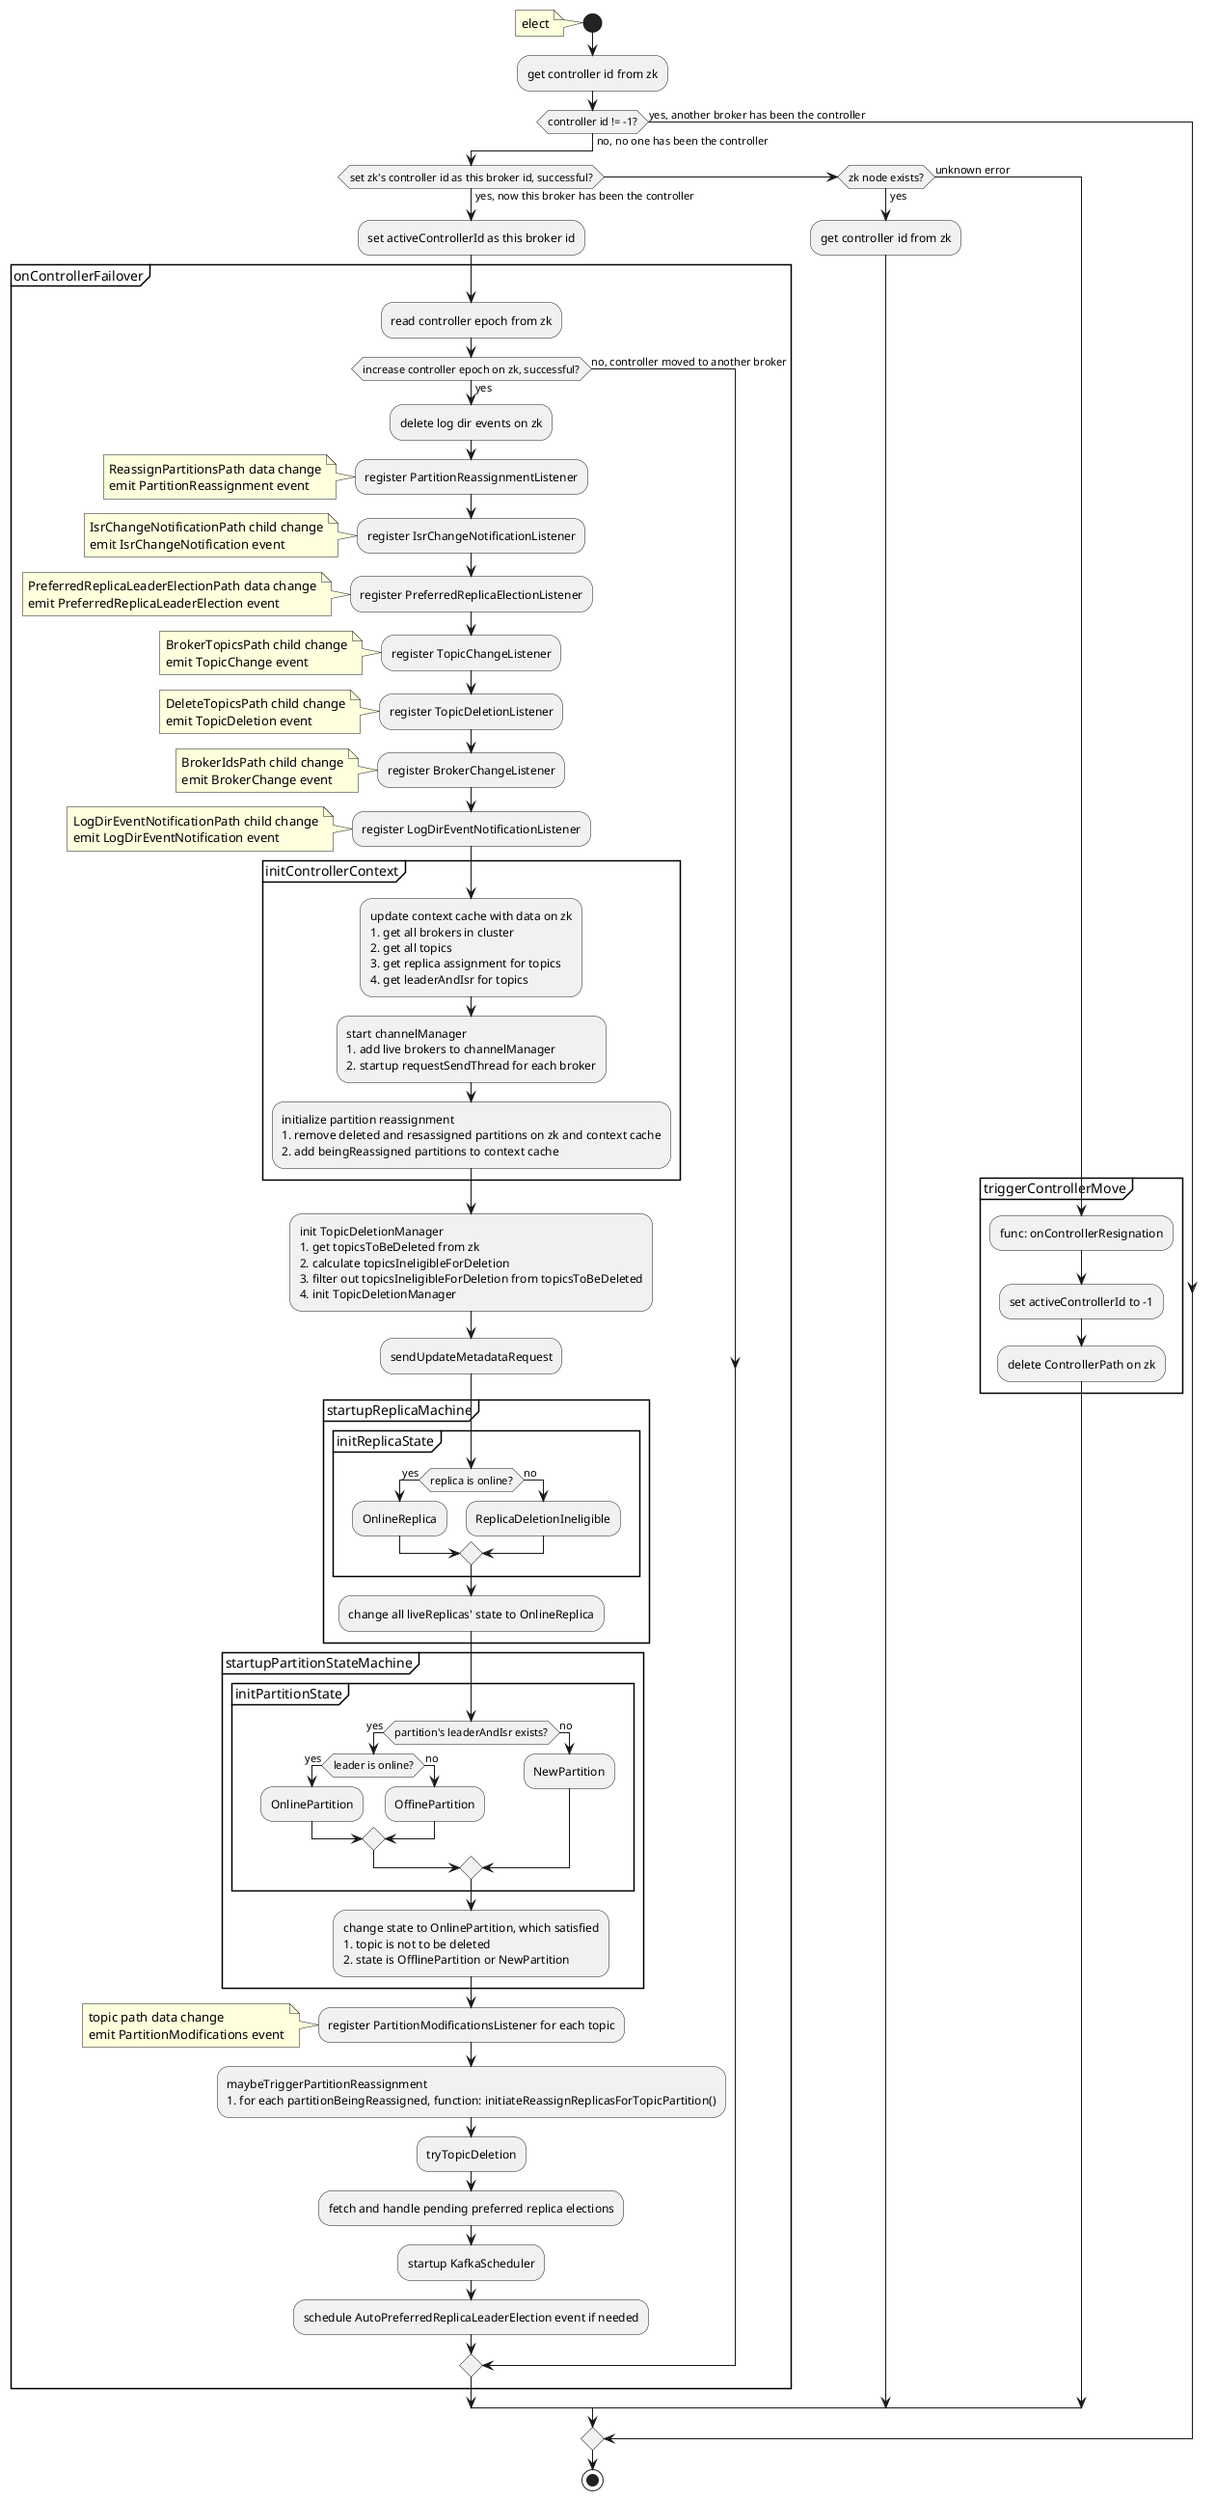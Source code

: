 @startuml
start
note left: elect
:get controller id from zk;
if (controller id != -1?) then(yes, another broker has been the controller)
else (no, no one has been the controller)
	if (set zk's controller id as this broker id, successful?) then (yes, now this broker has been the controller)
		:set activeControllerId as this broker id;
		partition onControllerFailover {
			:read controller epoch from zk;
			if (increase controller epoch on zk, successful?) then (yes)
				:delete log dir events on zk;
				:register PartitionReassignmentListener;
				note left
				ReassignPartitionsPath data change
				emit PartitionReassignment event
				end note

				:register IsrChangeNotificationListener;
				note left
				IsrChangeNotificationPath child change
				emit IsrChangeNotification event
				end note

				:register PreferredReplicaElectionListener;
				note left
				PreferredReplicaLeaderElectionPath data change
				emit PreferredReplicaLeaderElection event
				end note

				:register TopicChangeListener;
				note left
				BrokerTopicsPath child change
				emit TopicChange event
				end note

				:register TopicDeletionListener;
				note left
				DeleteTopicsPath child change
				emit TopicDeletion event
				end note

				:register BrokerChangeListener;
				note left
				BrokerIdsPath child change
				emit BrokerChange event
				end note

				:register LogDirEventNotificationListener;
				note left
				LogDirEventNotificationPath child change
				emit LogDirEventNotification event
				end note

				partition initControllerContext {
					:update context cache with data on zk
					1. get all brokers in cluster
					2. get all topics
					3. get replica assignment for topics
					4. get leaderAndIsr for topics;
					
					:start channelManager
					1. add live brokers to channelManager
					2. startup requestSendThread for each broker;

					:initialize partition reassignment
					1. remove deleted and resassigned partitions on zk and context cache
					2. add beingReassigned partitions to context cache; 
				}

				:init TopicDeletionManager
				1. get topicsToBeDeleted from zk
				2. calculate topicsIneligibleForDeletion
				3. filter out topicsIneligibleForDeletion from topicsToBeDeleted
				4. init TopicDeletionManager;

				:sendUpdateMetadataRequest;

				partition startupReplicaMachine {
					partition initReplicaState {
						if (replica is online?) then (yes)
							:OnlineReplica;
						else (no)
							:ReplicaDeletionIneligible;
						endif
					}
					:change all liveReplicas' state to OnlineReplica;
				}

				partition startupPartitionStateMachine {
					partition initPartitionState {
						if (partition's leaderAndIsr exists?) then (yes)
							if (leader is online?) then (yes)
								:OnlinePartition;
							else (no)
								:OffinePartition;
							endif
						else (no)
							:NewPartition;
						endif
					}
					:change state to OnlinePartition, which satisfied
					1. topic is not to be deleted
					2. state is OfflinePartition or NewPartition;
				}

				:register PartitionModificationsListener for each topic;
				note left
					topic path data change
					emit PartitionModifications event
				end note

				:maybeTriggerPartitionReassignment
				1. for each partitionBeingReassigned, function: initiateReassignReplicasForTopicPartition();

				:tryTopicDeletion;

				:fetch and handle pending preferred replica elections;

				:startup KafkaScheduler;

				:schedule AutoPreferredReplicaLeaderElection event if needed;
			else (no, controller moved to another broker)
			endif
		}
	elseif (zk node exists?) then (yes)
		:get controller id from zk;
	else (unknown error) 
		partition triggerControllerMove {
			:func: onControllerResignation;
			:set activeControllerId to -1;
			:delete ControllerPath on zk;
		}
	endif
endif
stop
@enduml
